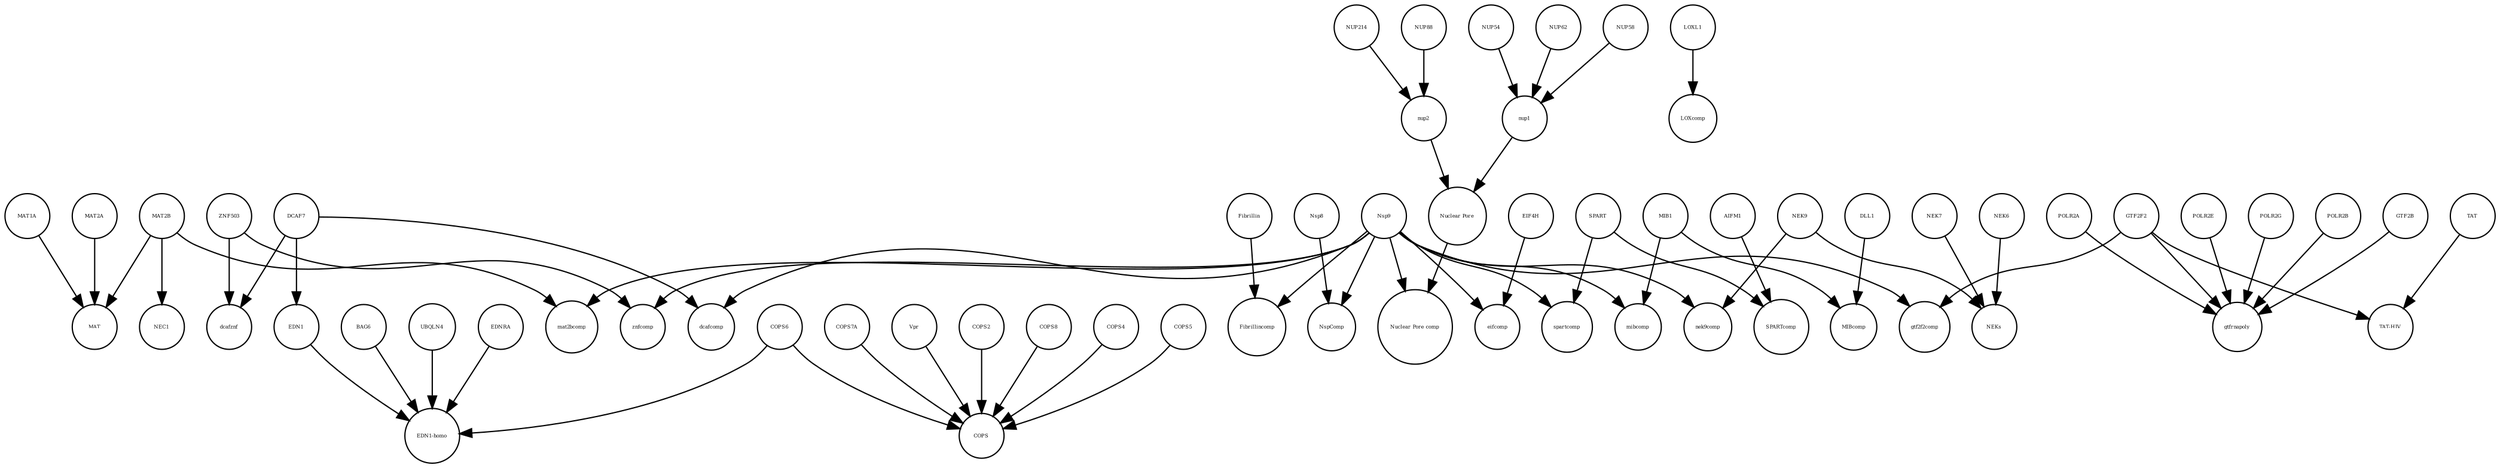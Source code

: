 strict digraph  {
MAT [annotation="", bipartite=0, cls=complex, fontsize=4, label=MAT, shape=circle];
POLR2A [annotation=urn_miriam_uniprot_P30876, bipartite=0, cls=macromolecule, fontsize=4, label=POLR2A, shape=circle];
EIF4H [annotation="urn_miriam_uniprot_Q15056|urn_miriam_pubmed_10585411|urn_miriam_pubmed_11418588", bipartite=0, cls=macromolecule, fontsize=4, label=EIF4H, shape=circle];
NEK9 [annotation=urn_miriam_uniprot_Q8TD19, bipartite=0, cls=macromolecule, fontsize=4, label=NEK9, shape=circle];
Fibrillincomp [annotation="", bipartite=0, cls=complex, fontsize=4, label=Fibrillincomp, shape=circle];
znfcomp [annotation="", bipartite=0, cls=complex, fontsize=4, label=znfcomp, shape=circle];
NUP214 [annotation=urn_miriam_uniprot_P35658, bipartite=0, cls=macromolecule, fontsize=4, label=NUP214, shape=circle];
ZNF503 [annotation=urn_miriam_uniprot_Q96F45, bipartite=0, cls=macromolecule, fontsize=4, label=ZNF503, shape=circle];
NUP88 [annotation="urn_miriam_uniprot_Q99567|urn_miriam_pubmed_30543681", bipartite=0, cls=macromolecule, fontsize=4, label=NUP88, shape=circle];
NspComp [annotation="", bipartite=0, cls=complex, fontsize=4, label=NspComp, shape=circle];
NUP62 [annotation=urn_miriam_uniprot_P37198, bipartite=0, cls=macromolecule, fontsize=4, label=NUP62, shape=circle];
GTF2F2 [annotation="urn_miriam_uniprot_P13984|urn_miriam_pubmed_10428810", bipartite=0, cls=macromolecule, fontsize=4, label=GTF2F2, shape=circle];
dcafznf [annotation="", bipartite=0, cls=complex, fontsize=4, label=dcafznf, shape=circle];
NEK7 [annotation="", bipartite=0, cls=macromolecule, fontsize=4, label=NEK7, shape=circle];
COPS7A [annotation="", bipartite=0, cls=macromolecule, fontsize=4, label=COPS7A, shape=circle];
spartcomp [annotation="", bipartite=0, cls=complex, fontsize=4, label=spartcomp, shape=circle];
SPART [annotation=urn_miriam_uniprot_Q8N0X7, bipartite=0, cls=macromolecule, fontsize=4, label=SPART, shape=circle];
UBQLN4 [annotation="", bipartite=0, cls=macromolecule, fontsize=4, label=UBQLN4, shape=circle];
"Nuclear Pore" [annotation="", bipartite=0, cls=complex, fontsize=4, label="Nuclear Pore", shape=circle];
POLR2E [annotation="", bipartite=0, cls=macromolecule, fontsize=4, label=POLR2E, shape=circle];
MAT1A [annotation="", bipartite=0, cls=macromolecule, fontsize=4, label=MAT1A, shape=circle];
mibcomp [annotation="", bipartite=0, cls=complex, fontsize=4, label=mibcomp, shape=circle];
EDNRA [annotation="", bipartite=0, cls=macromolecule, fontsize=4, label=EDNRA, shape=circle];
SPARTcomp [annotation="", bipartite=0, cls=complex, fontsize=4, label=SPARTcomp, shape=circle];
Vpr [annotation="", bipartite=0, cls=macromolecule, fontsize=4, label=Vpr, shape=circle];
NEK6 [annotation="", bipartite=0, cls=macromolecule, fontsize=4, label=NEK6, shape=circle];
gtfrnapoly [annotation="", bipartite=0, cls=complex, fontsize=4, label=gtfrnapoly, shape=circle];
COPS2 [annotation="", bipartite=0, cls=macromolecule, fontsize=4, label=COPS2, shape=circle];
nup2 [annotation="", bipartite=0, cls=complex, fontsize=4, label=nup2, shape=circle];
COPS [annotation="", bipartite=0, cls=complex, fontsize=4, label=COPS, shape=circle];
MIBcomp [annotation="", bipartite=0, cls=complex, fontsize=4, label=MIBcomp, shape=circle];
MAT2A [annotation="", bipartite=0, cls=macromolecule, fontsize=4, label=MAT2A, shape=circle];
EDN1 [annotation=urn_miriam_uniprot_P05305, bipartite=0, cls=macromolecule, fontsize=4, label=EDN1, shape=circle];
NUP58 [annotation=urn_miriam_uniprot_Q9BVL2, bipartite=0, cls=macromolecule, fontsize=4, label=NUP58, shape=circle];
COPS8 [annotation="", bipartite=0, cls=macromolecule, fontsize=4, label=COPS8, shape=circle];
NEKs [annotation="", bipartite=0, cls=complex, fontsize=4, label=NEKs, shape=circle];
AIFM1 [annotation="", bipartite=0, cls=macromolecule, fontsize=4, label=AIFM1, shape=circle];
nek9comp [annotation="", bipartite=0, cls=complex, fontsize=4, label=nek9comp, shape=circle];
DCAF7 [annotation="urn_miriam_uniprot_P61962|urn_miriam_pubmed_16887337|urn_miriam_pubmed_16949367", bipartite=0, cls=macromolecule, fontsize=4, label=DCAF7, shape=circle];
POLR2G [annotation="", bipartite=0, cls=macromolecule, fontsize=4, label=POLR2G, shape=circle];
NEC1 [annotation="", bipartite=0, cls=complex, fontsize=4, label=NEC1, shape=circle];
"TAT-HIV" [annotation="", bipartite=0, cls=complex, fontsize=4, label="TAT-HIV", shape=circle];
LOXcomp [annotation="", bipartite=0, cls=complex, fontsize=4, label=LOXcomp, shape=circle];
"Nuclear Pore comp" [annotation="", bipartite=0, cls=complex, fontsize=4, label="Nuclear Pore comp", shape=circle];
LOXL1 [annotation="", bipartite=0, cls=macromolecule, fontsize=4, label=LOXL1, shape=circle];
mat2bcomp [annotation="", bipartite=0, cls=complex, fontsize=4, label=mat2bcomp, shape=circle];
nup1 [annotation="", bipartite=0, cls=complex, fontsize=4, label=nup1, shape=circle];
POLR2B [annotation="", bipartite=0, cls=macromolecule, fontsize=4, label=POLR2B, shape=circle];
COPS6 [annotation="", bipartite=0, cls=macromolecule, fontsize=4, label=COPS6, shape=circle];
MAT2B [annotation="urn_miriam_uniprot_Q9NZL9|urn_miriam_pubmed_10644686|urn_miriam_pubmed_23189196|urn_miriam_pubmed_25075345|urn_miriam_pubmed_23425511", bipartite=0, cls=macromolecule, fontsize=4, label=MAT2B, shape=circle];
gtf2f2comp [annotation="", bipartite=0, cls=complex, fontsize=4, label=gtf2f2comp, shape=circle];
GTF2B [annotation="", bipartite=0, cls=macromolecule, fontsize=4, label=GTF2B, shape=circle];
COPS4 [annotation="", bipartite=0, cls=macromolecule, fontsize=4, label=COPS4, shape=circle];
"EDN1-homo" [annotation="", bipartite=0, cls=complex, fontsize=4, label="EDN1-homo", shape=circle];
COPS5 [annotation="", bipartite=0, cls=macromolecule, fontsize=4, label=COPS5, shape=circle];
BAG6 [annotation="", bipartite=0, cls=macromolecule, fontsize=4, label=BAG6, shape=circle];
Nsp8 [annotation="urn_miriam_uniprot_P0DTD1|urn_miriam_ncbiprotein_YP_009725304", bipartite=0, cls=macromolecule, fontsize=4, label=Nsp8, shape=circle];
DLL1 [annotation="", bipartite=0, cls=macromolecule, fontsize=4, label=DLL1, shape=circle];
Nsp9 [annotation="urn_miriam_uniprot_P0DTD1|urn_miriam_ncbiprotein_YP_009725305", bipartite=0, cls=macromolecule, fontsize=4, label=Nsp9, shape=circle];
dcafcomp [annotation="", bipartite=0, cls=complex, fontsize=4, label=dcafcomp, shape=circle];
NUP54 [annotation=urn_miriam_uniprot_Q7Z3B4, bipartite=0, cls=macromolecule, fontsize=4, label=NUP54, shape=circle];
eifcomp [annotation="", bipartite=0, cls=complex, fontsize=4, label=eifcomp, shape=circle];
TAT [annotation="", bipartite=0, cls=macromolecule, fontsize=4, label=TAT, shape=circle];
MIB1 [annotation="urn_miriam_uniprot_Q86YT6|urn_miriam_pubmed_24185901", bipartite=0, cls=macromolecule, fontsize=4, label=MIB1, shape=circle];
Fibrillin [annotation="", bipartite=0, cls=complex, fontsize=4, label=Fibrillin, shape=circle];
POLR2A -> gtfrnapoly  [annotation="", interaction_type=production];
EIF4H -> eifcomp  [annotation="", interaction_type=production];
NEK9 -> NEKs  [annotation="", interaction_type=production];
NEK9 -> nek9comp  [annotation="", interaction_type=production];
NUP214 -> nup2  [annotation="", interaction_type=production];
ZNF503 -> znfcomp  [annotation="", interaction_type=production];
ZNF503 -> dcafznf  [annotation="", interaction_type=production];
NUP88 -> nup2  [annotation="", interaction_type=production];
NUP62 -> nup1  [annotation="", interaction_type=production];
GTF2F2 -> "TAT-HIV"  [annotation="", interaction_type=production];
GTF2F2 -> gtf2f2comp  [annotation="", interaction_type=production];
GTF2F2 -> gtfrnapoly  [annotation="", interaction_type=production];
NEK7 -> NEKs  [annotation="", interaction_type=production];
COPS7A -> COPS  [annotation="", interaction_type=production];
SPART -> spartcomp  [annotation="", interaction_type=production];
SPART -> SPARTcomp  [annotation="", interaction_type=production];
UBQLN4 -> "EDN1-homo"  [annotation="", interaction_type=production];
"Nuclear Pore" -> "Nuclear Pore comp"  [annotation="", interaction_type=production];
POLR2E -> gtfrnapoly  [annotation="", interaction_type=production];
MAT1A -> MAT  [annotation="", interaction_type=production];
EDNRA -> "EDN1-homo"  [annotation="", interaction_type=production];
Vpr -> COPS  [annotation="", interaction_type=production];
NEK6 -> NEKs  [annotation="", interaction_type=production];
COPS2 -> COPS  [annotation="", interaction_type=production];
nup2 -> "Nuclear Pore"  [annotation="", interaction_type=production];
MAT2A -> MAT  [annotation="", interaction_type=production];
EDN1 -> "EDN1-homo"  [annotation="", interaction_type=production];
NUP58 -> nup1  [annotation="", interaction_type=production];
COPS8 -> COPS  [annotation="", interaction_type=production];
AIFM1 -> SPARTcomp  [annotation="", interaction_type=production];
DCAF7 -> dcafcomp  [annotation="", interaction_type=production];
DCAF7 -> EDN1  [annotation=urn_miriam_pubmed_27880803, interaction_type=catalysis];
DCAF7 -> dcafznf  [annotation="", interaction_type=production];
POLR2G -> gtfrnapoly  [annotation="", interaction_type=production];
LOXL1 -> LOXcomp  [annotation="", interaction_type=production];
nup1 -> "Nuclear Pore"  [annotation="", interaction_type=production];
POLR2B -> gtfrnapoly  [annotation="", interaction_type=production];
COPS6 -> COPS  [annotation="", interaction_type=production];
COPS6 -> "EDN1-homo"  [annotation="", interaction_type=production];
MAT2B -> mat2bcomp  [annotation="", interaction_type=production];
MAT2B -> MAT  [annotation="", interaction_type=production];
MAT2B -> NEC1  [annotation="", interaction_type=production];
GTF2B -> gtfrnapoly  [annotation="", interaction_type=production];
COPS4 -> COPS  [annotation="", interaction_type=production];
COPS5 -> COPS  [annotation="", interaction_type=production];
BAG6 -> "EDN1-homo"  [annotation="", interaction_type=production];
Nsp8 -> NspComp  [annotation="", interaction_type=production];
DLL1 -> MIBcomp  [annotation="", interaction_type=production];
Nsp9 -> mat2bcomp  [annotation="", interaction_type=production];
Nsp9 -> gtf2f2comp  [annotation="", interaction_type=production];
Nsp9 -> eifcomp  [annotation="", interaction_type=production];
Nsp9 -> mibcomp  [annotation="", interaction_type=production];
Nsp9 -> spartcomp  [annotation="", interaction_type=production];
Nsp9 -> dcafcomp  [annotation="", interaction_type=production];
Nsp9 -> nek9comp  [annotation="", interaction_type=production];
Nsp9 -> Fibrillincomp  [annotation="", interaction_type=production];
Nsp9 -> znfcomp  [annotation="", interaction_type=production];
Nsp9 -> NspComp  [annotation="", interaction_type=production];
Nsp9 -> "Nuclear Pore comp"  [annotation="", interaction_type=production];
NUP54 -> nup1  [annotation="", interaction_type=production];
TAT -> "TAT-HIV"  [annotation="", interaction_type=production];
MIB1 -> MIBcomp  [annotation="", interaction_type=production];
MIB1 -> mibcomp  [annotation="", interaction_type=production];
Fibrillin -> Fibrillincomp  [annotation="", interaction_type=production];
}
